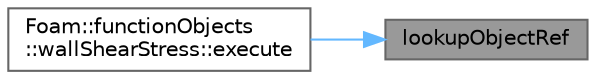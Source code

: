 digraph "lookupObjectRef"
{
 // LATEX_PDF_SIZE
  bgcolor="transparent";
  edge [fontname=Helvetica,fontsize=10,labelfontname=Helvetica,labelfontsize=10];
  node [fontname=Helvetica,fontsize=10,shape=box,height=0.2,width=0.4];
  rankdir="RL";
  Node1 [id="Node000001",label="lookupObjectRef",height=0.2,width=0.4,color="gray40", fillcolor="grey60", style="filled", fontcolor="black",tooltip=" "];
  Node1 -> Node2 [id="edge1_Node000001_Node000002",dir="back",color="steelblue1",style="solid",tooltip=" "];
  Node2 [id="Node000002",label="Foam::functionObjects\l::wallShearStress::execute",height=0.2,width=0.4,color="grey40", fillcolor="white", style="filled",URL="$classFoam_1_1functionObjects_1_1wallShearStress.html#ae006844a02161d12182ab372ca5c257b",tooltip=" "];
}
